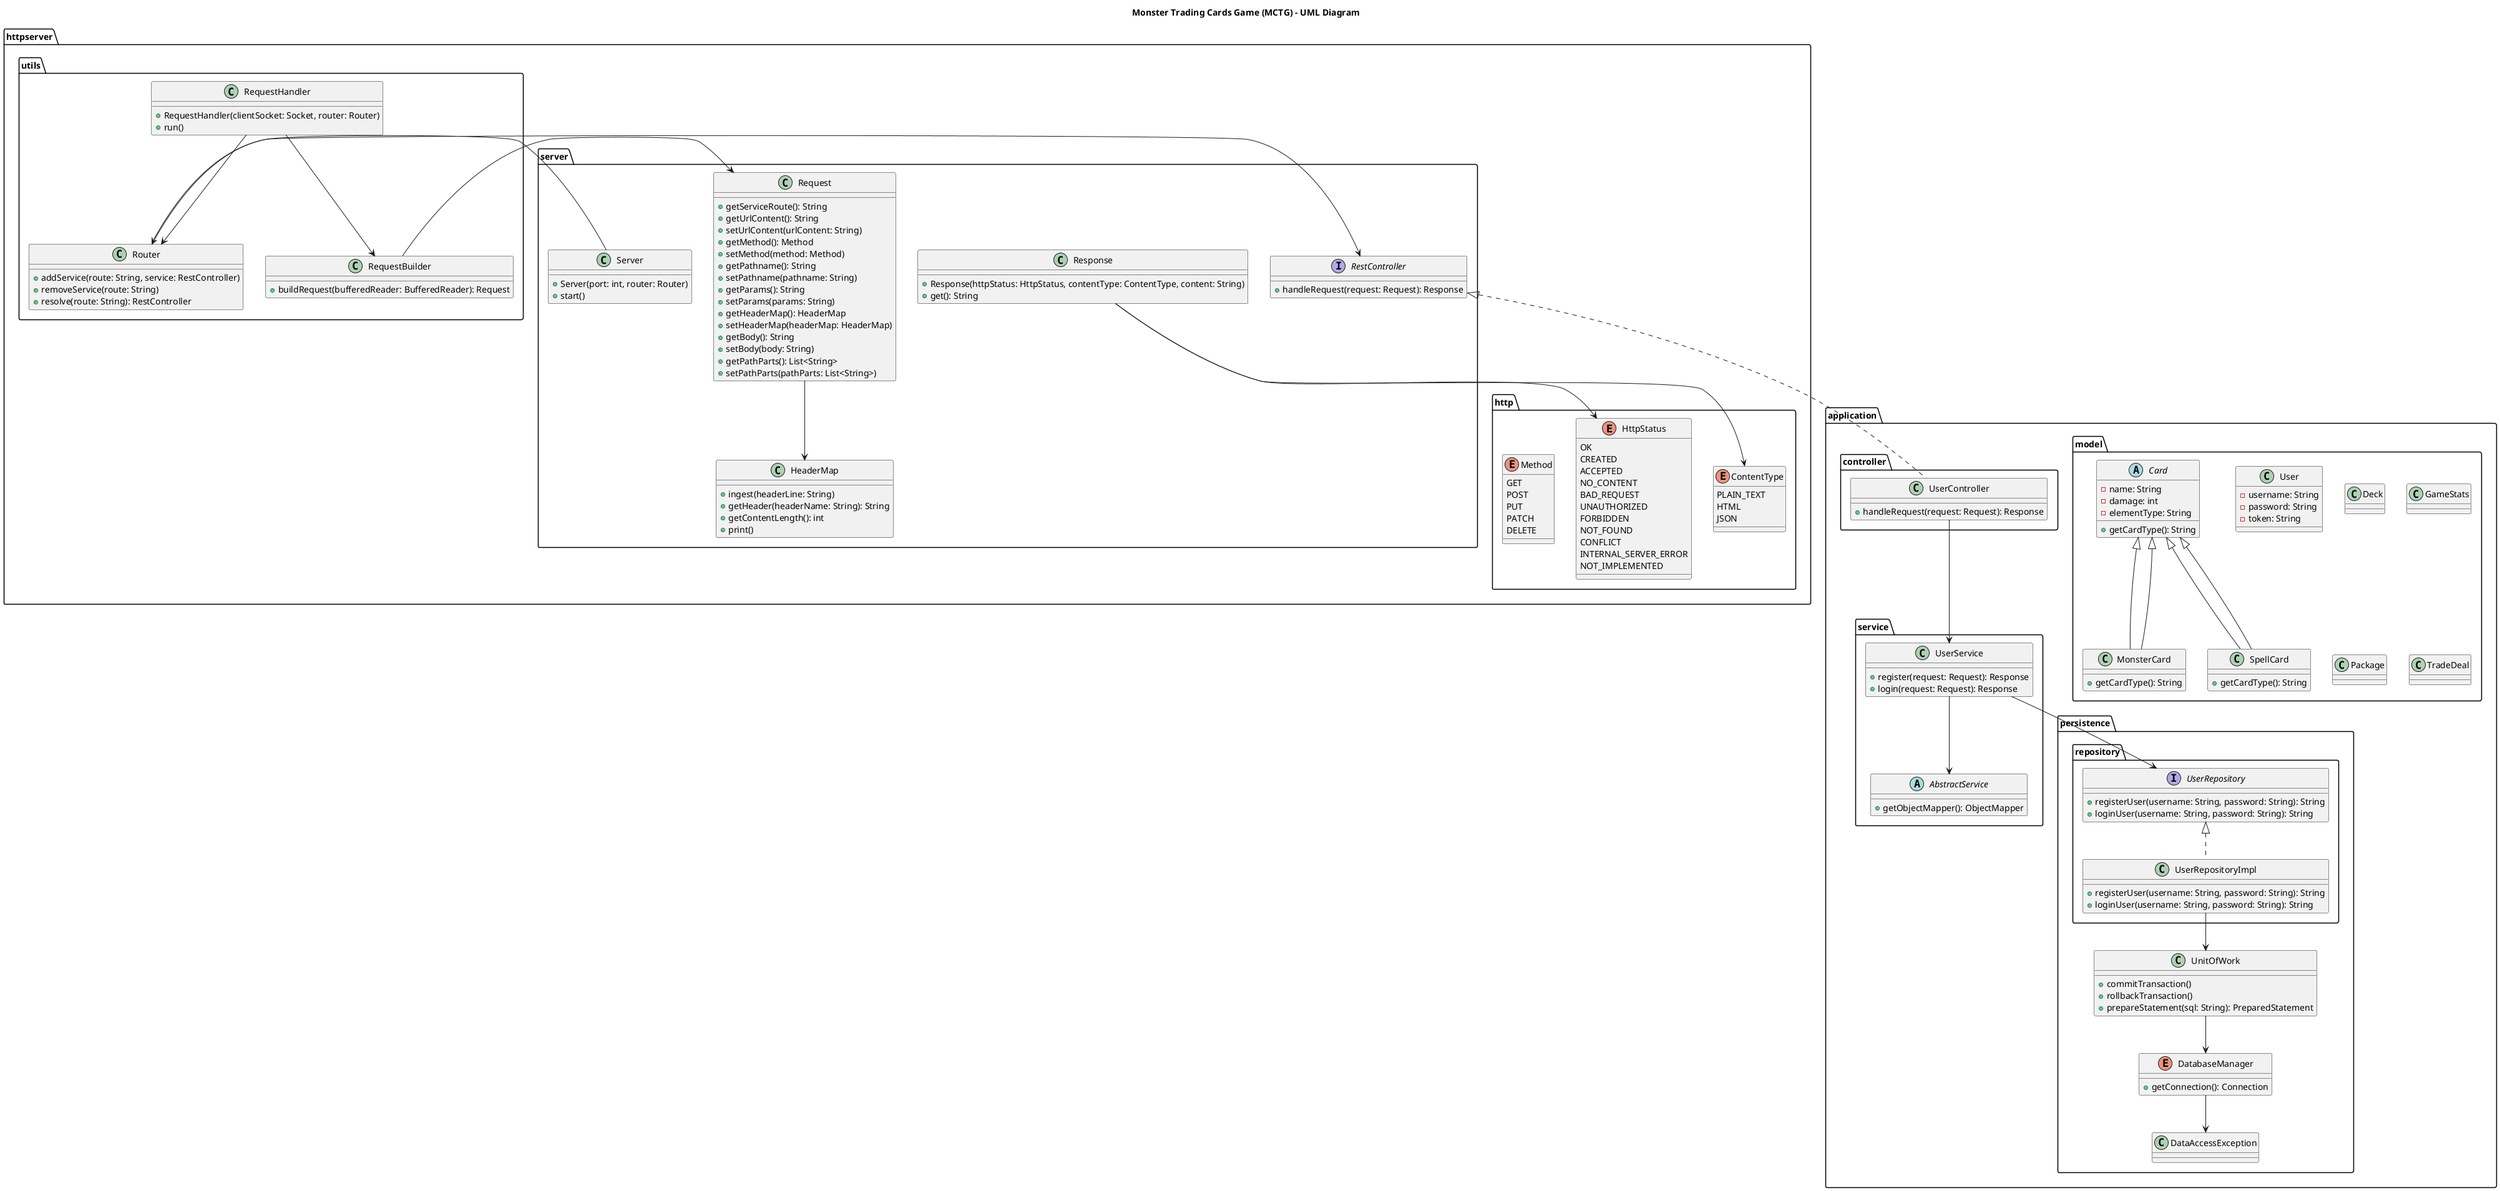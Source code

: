@startuml
title Monster Trading Cards Game (MCTG) - UML Diagram

package "httpserver" {
    package "http" {
        enum ContentType {
            PLAIN_TEXT
            HTML
            JSON
        }
        enum HttpStatus {
            OK
            CREATED
            ACCEPTED
            NO_CONTENT
            BAD_REQUEST
            UNAUTHORIZED
            FORBIDDEN
            NOT_FOUND
            CONFLICT
            INTERNAL_SERVER_ERROR
            NOT_IMPLEMENTED
        }
        enum Method {
            GET
            POST
            PUT
            PATCH
            DELETE
        }
    }

    package "server" {
        class HeaderMap {
            +ingest(headerLine: String)
            +getHeader(headerName: String): String
            +getContentLength(): int
            +print()
        }

        class Request {
            +getServiceRoute(): String
            +getUrlContent(): String
            +setUrlContent(urlContent: String)
            +getMethod(): Method
            +setMethod(method: Method)
            +getPathname(): String
            +setPathname(pathname: String)
            +getParams(): String
            +setParams(params: String)
            +getHeaderMap(): HeaderMap
            +setHeaderMap(headerMap: HeaderMap)
            +getBody(): String
            +setBody(body: String)
            +getPathParts(): List<String>
            +setPathParts(pathParts: List<String>)
        }

        class Response {
            +Response(httpStatus: HttpStatus, contentType: ContentType, content: String)
            +get(): String
        }

        class Server {
            +Server(port: int, router: Router)
            +start()
        }

        interface RestController {
            +handleRequest(request: Request): Response
        }
    }

    package "utils" {
        class RequestBuilder {
            +buildRequest(bufferedReader: BufferedReader): Request
        }

        class RequestHandler {
            +RequestHandler(clientSocket: Socket, router: Router)
            +run()
        }

        class Router {
            +addService(route: String, service: RestController)
            +removeService(route: String)
            +resolve(route: String): RestController
        }
    }
}

package "application" {
    package "model" {
        class User {
            - username: String
            - password: String
            - token: String
        }

        abstract class Card {
            - name: String
            - damage: int
            - elementType: String
            + getCardType(): String
        }

        class MonsterCard extends Card {
            + getCardType(): String
        }

        class SpellCard extends Card {
            + getCardType(): String
        }

        class Deck {
        }

        class GameStats {
        }

        class Package {
        }

        class TradeDeal {
        }
    }

    package "controller" {
        class UserController {
            +handleRequest(request: Request): Response
        }
    }

    package "service" {
        abstract class AbstractService {
            +getObjectMapper(): ObjectMapper
        }
        class UserService {
            +register(request: Request): Response
            +login(request: Request): Response
        }
    }

    package "persistence" {
        package "repository" {
            interface UserRepository {
                +registerUser(username: String, password: String): String
                +loginUser(username: String, password: String): String
            }

            class UserRepositoryImpl {
                +registerUser(username: String, password: String): String
                +loginUser(username: String, password: String): String
            }
        }

        class DataAccessException {
        }

        class UnitOfWork {
            +commitTransaction()
            +rollbackTransaction()
            +prepareStatement(sql: String): PreparedStatement
        }

        enum DatabaseManager {
            +getConnection(): Connection
        }
    }
}

' Relationships
Router -> RestController
RestController <|.. UserController
Server --> Router
RequestHandler --> RequestBuilder
RequestHandler --> Router
RequestBuilder --> Request
Request --> HeaderMap
Response --> HttpStatus
Response --> ContentType
UserController --> UserService
UserService --> AbstractService
UserService --> UserRepository
UserRepository <|.. UserRepositoryImpl
UserRepositoryImpl --> UnitOfWork
UnitOfWork --> DatabaseManager
DatabaseManager --> DataAccessException
Card <|-- MonsterCard
Card <|-- SpellCard

@enduml
